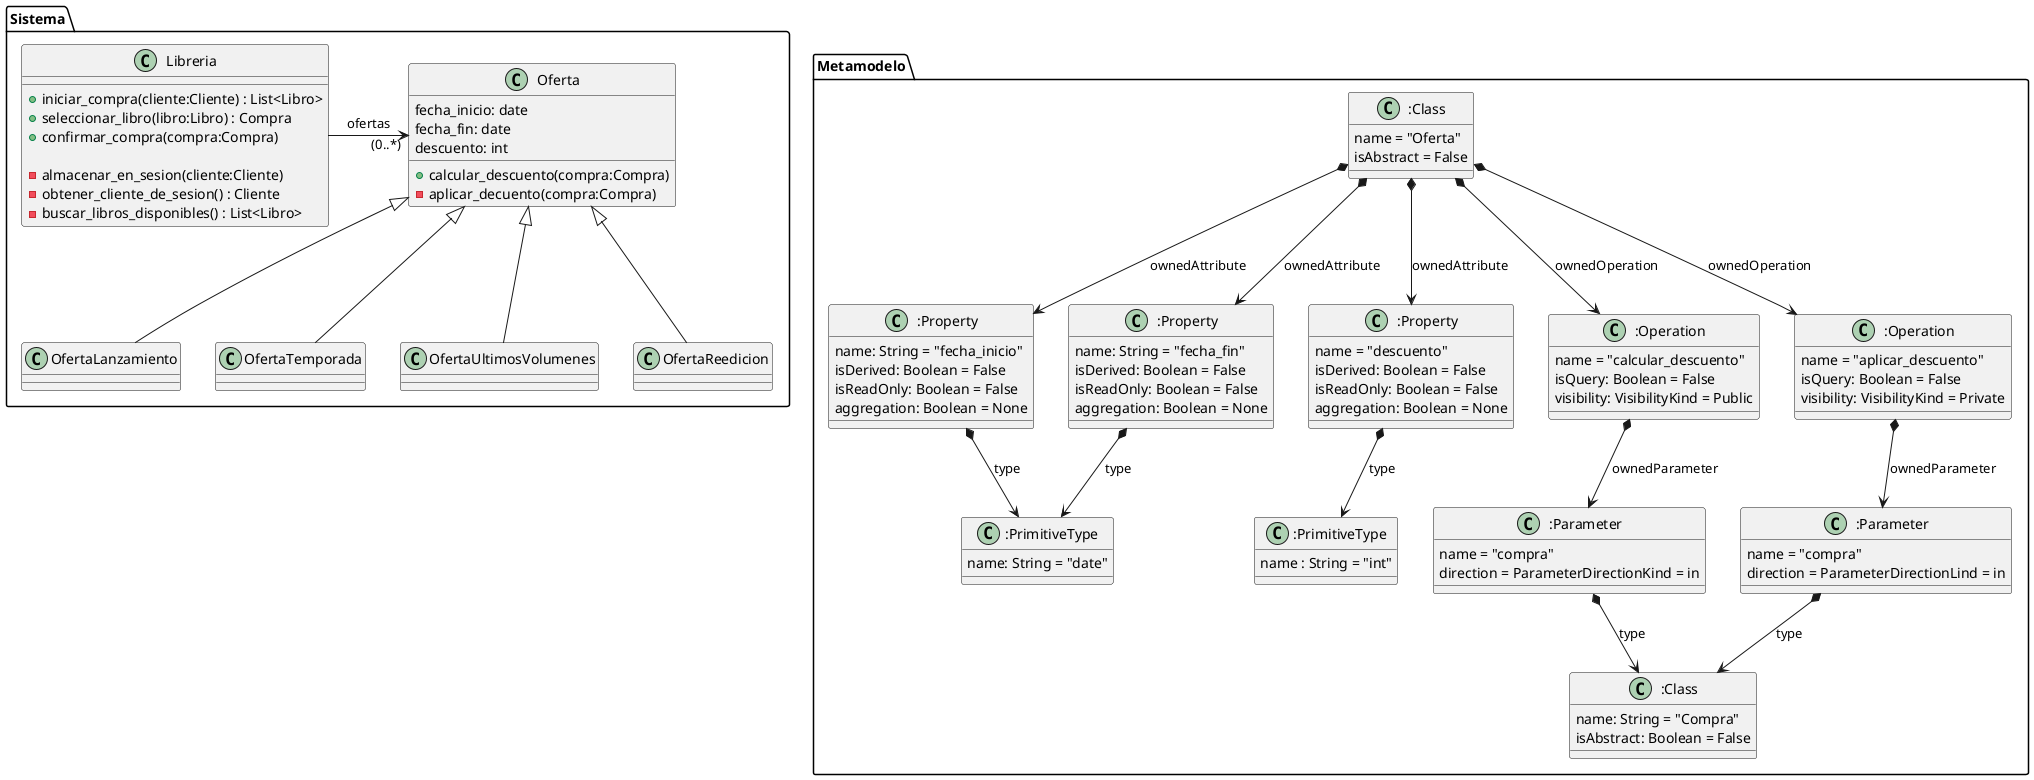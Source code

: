 @startuml metamodelo_clases_herencia


package Sistema {


    class Libreria {
        + iniciar_compra(cliente:Cliente) : List<Libro>
        + seleccionar_libro(libro:Libro) : Compra
        + confirmar_compra(compra:Compra)

        - almacenar_en_sesion(cliente:Cliente)
        - obtener_cliente_de_sesion() : Cliente
        - buscar_libros_disponibles() : List<Libro>
    }

    Libreria -> "(0..*)" Oferta : ofertas

    class Oferta {
        fecha_inicio: date
        fecha_fin: date
        descuento: int

        + calcular_descuento(compra:Compra)
        - aplicar_decuento(compra:Compra)
    }

    class OfertaLanzamiento {
    }

    class OfertaTemporada {
    }

    class OfertaUltimosVolumenes {
    }

    class OfertaReedicion {
    }

    Oferta <|-- OfertaLanzamiento
    Oferta <|-- OfertaReedicion
    Oferta <|-- OfertaUltimosVolumenes
    Oferta <|-- OfertaTemporada


}


package Metamodelo {

    class ":Class" as c1 {
        name = "Oferta"
        isAbstract = False
    }

    class ":PrimitiveType" as date_type {
        name: String = "date"
    }

    class ":Property" as a1 {
        name: String = "fecha_inicio"
        isDerived: Boolean = False
        isReadOnly: Boolean = False
        aggregation: Boolean = None
    }
    a1 *--> date_type : type

    class ":Property" as a2 {
        name: String = "fecha_fin"
        isDerived: Boolean = False
        isReadOnly: Boolean = False
        aggregation: Boolean = None
    }
    a2 *--> date_type : type


    class ":Property" as a3 {
        name = "descuento"
        isDerived: Boolean = False
        isReadOnly: Boolean = False
        aggregation: Boolean = None
    }

    class ":PrimitiveType" as a3t {
        name : String = "int"
    }
    a3 *--> a3t : type

    c1 *--> a1 : ownedAttribute
    c1 *--> a2 : ownedAttribute
    c1 *--> a3 : ownedAttribute

    class ":Class" as compra {
        name: String = "Compra"
        isAbstract: Boolean = False
    }

    class ":Operation" as m1 {
        name = "calcular_descuento"
        isQuery: Boolean = False
        visibility: VisibilityKind = Public
    }
    c1 *--> m1 : ownedOperation

    class ":Parameter" as m1_p1 {
        name = "compra"
        direction = ParameterDirectionKind = in
    }

    m1_p1 *--> compra : type
    m1 *--> m1_p1 : ownedParameter
    

    class ":Operation" as m2 {
        name = "aplicar_descuento"
        isQuery: Boolean = False
        visibility: VisibilityKind = Private
    }
    c1 *--> m2 : ownedOperation

    class ":Parameter" as m2_p1 {
        name = "compra"
        direction = ParameterDirectionLind = in
    }
    m2_p1 *--> compra : type
    m2 *--> m2_p1 : ownedParameter


}



@enduml